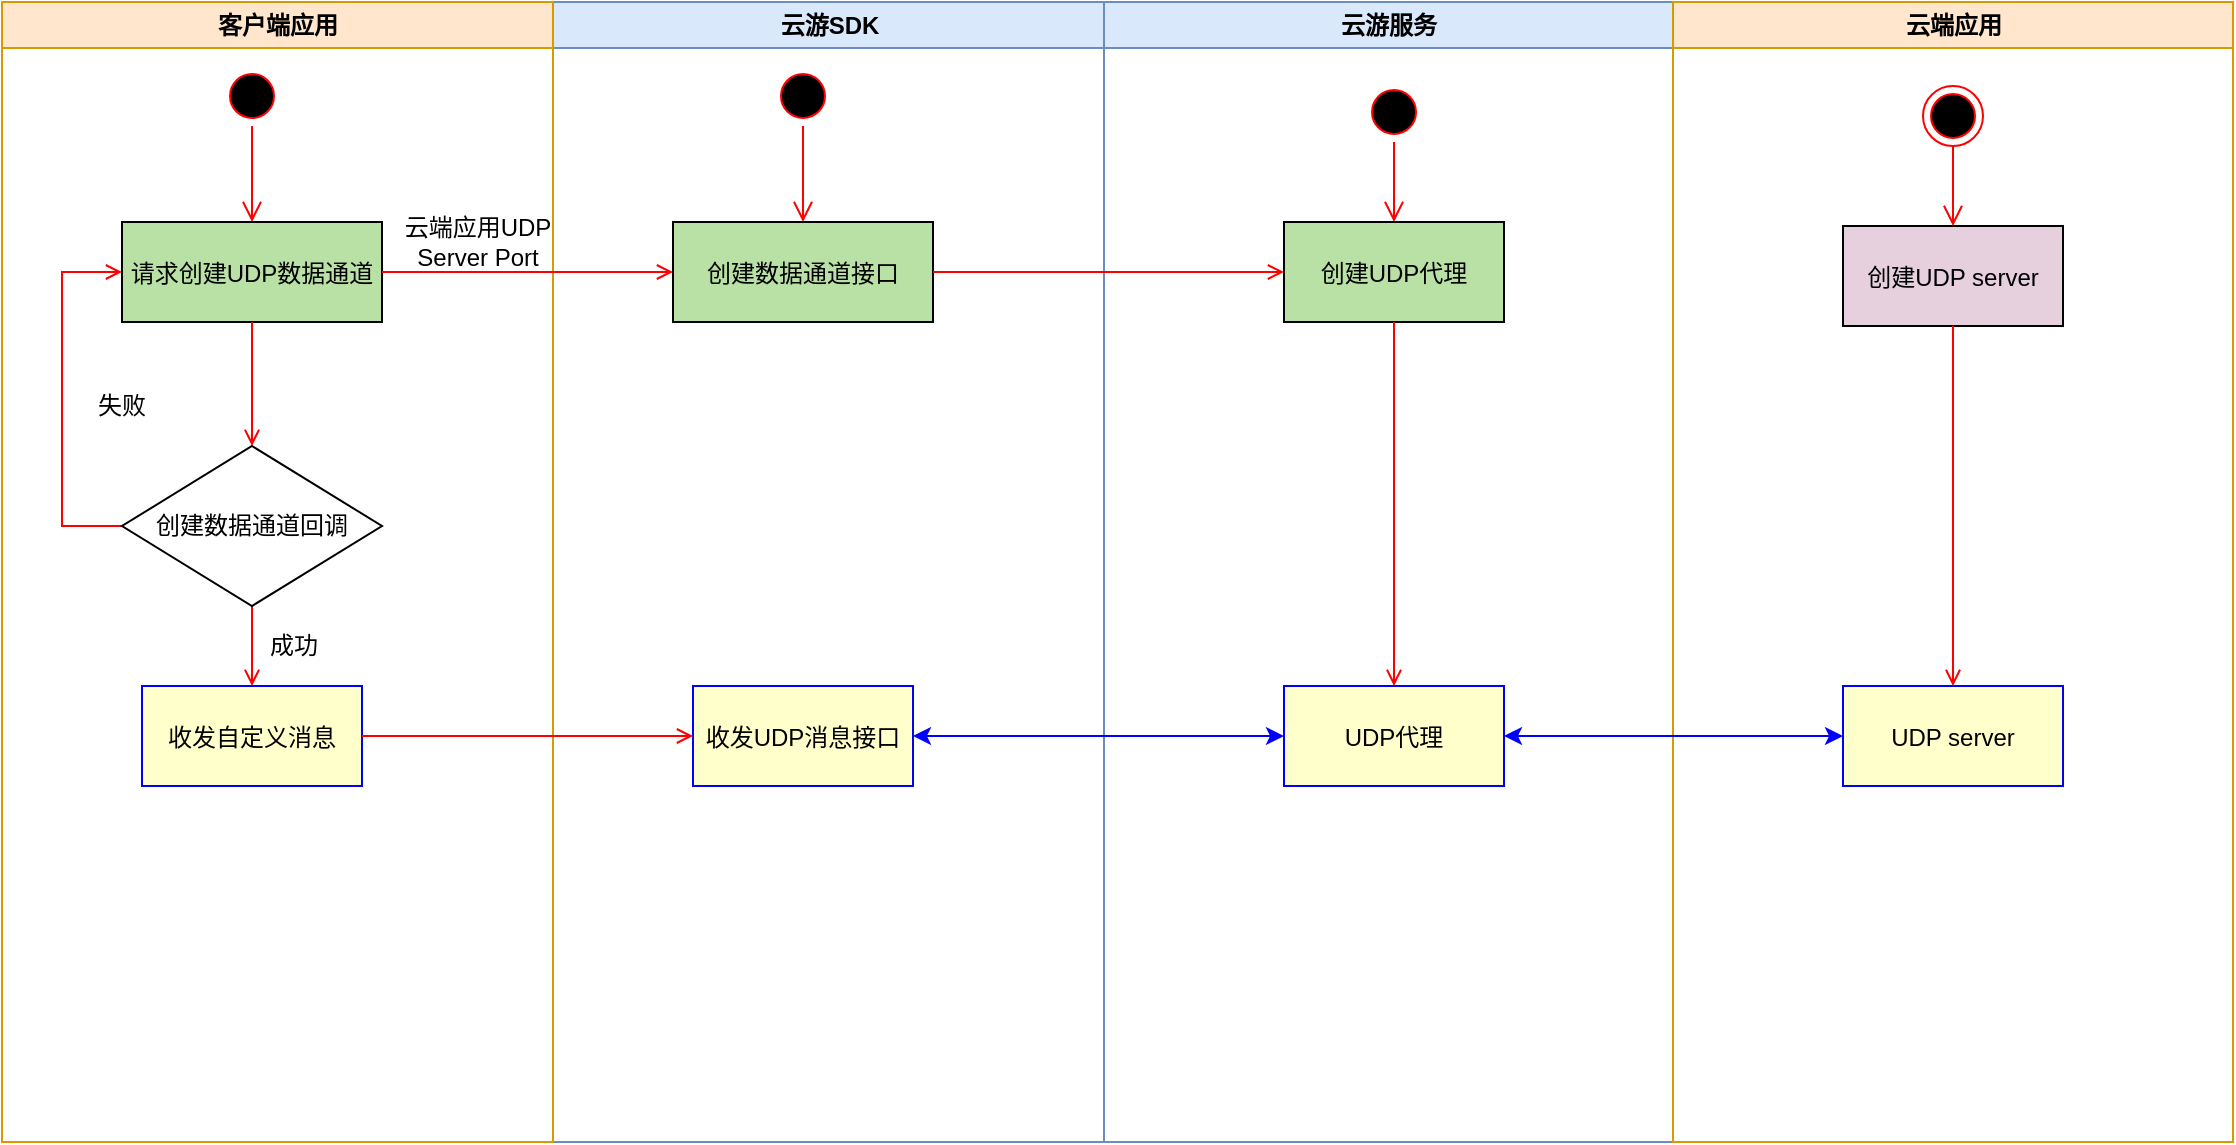 <mxfile version="14.7.6" type="github">
  <diagram name="Page-1" id="e7e014a7-5840-1c2e-5031-d8a46d1fe8dd">
    <mxGraphModel dx="2591" dy="794" grid="1" gridSize="10" guides="1" tooltips="1" connect="1" arrows="1" fold="1" page="1" pageScale="1" pageWidth="1169" pageHeight="826" background="#ffffff" math="0" shadow="0">
      <root>
        <mxCell id="0" />
        <mxCell id="1" parent="0" />
        <mxCell id="2" value="云游SDK" style="swimlane;whiteSpace=wrap;fillColor=#dae8fc;strokeColor=#6c8ebf;" parent="1" vertex="1">
          <mxGeometry x="227.5" y="128" width="275.5" height="570" as="geometry" />
        </mxCell>
        <mxCell id="5" value="" style="ellipse;shape=startState;fillColor=#000000;strokeColor=#ff0000;" parent="2" vertex="1">
          <mxGeometry x="110" y="32" width="30" height="30" as="geometry" />
        </mxCell>
        <mxCell id="6" value="" style="edgeStyle=elbowEdgeStyle;elbow=horizontal;verticalAlign=bottom;endArrow=open;endSize=8;strokeColor=#FF0000;endFill=1;rounded=0" parent="2" source="5" target="7" edge="1">
          <mxGeometry x="100" y="40" as="geometry">
            <mxPoint x="115" y="110" as="targetPoint" />
          </mxGeometry>
        </mxCell>
        <mxCell id="7" value="创建数据通道接口" style="fillColor=#B9E0A5;" parent="2" vertex="1">
          <mxGeometry x="60" y="110" width="130" height="50" as="geometry" />
        </mxCell>
        <mxCell id="10" value="收发UDP消息接口" style="strokeColor=#0000FF;fillColor=#FFFFCC;" parent="2" vertex="1">
          <mxGeometry x="70" y="342" width="110" height="50" as="geometry" />
        </mxCell>
        <mxCell id="Rcg7ZFwTA16QknF7ljCe-57" value="云端应用UDP Server Port" style="text;html=1;strokeColor=none;fillColor=none;align=center;verticalAlign=middle;whiteSpace=wrap;rounded=0;" parent="2" vertex="1">
          <mxGeometry x="-87.5" y="110" width="99.5" height="20" as="geometry" />
        </mxCell>
        <mxCell id="3" value="云游服务" style="swimlane;whiteSpace=wrap;fillColor=#dae8fc;strokeColor=#6c8ebf;" parent="1" vertex="1">
          <mxGeometry x="503" y="128" width="284.5" height="570" as="geometry" />
        </mxCell>
        <mxCell id="13" value="" style="ellipse;shape=startState;fillColor=#000000;strokeColor=#ff0000;" parent="3" vertex="1">
          <mxGeometry x="130" y="40" width="30" height="30" as="geometry" />
        </mxCell>
        <mxCell id="14" value="" style="edgeStyle=elbowEdgeStyle;elbow=horizontal;verticalAlign=bottom;endArrow=open;endSize=8;strokeColor=#FF0000;endFill=1;rounded=0" parent="3" target="15" edge="1">
          <mxGeometry x="110" y="20" as="geometry">
            <mxPoint x="125" y="90" as="targetPoint" />
            <mxPoint x="145" y="70" as="sourcePoint" />
          </mxGeometry>
        </mxCell>
        <mxCell id="15" value="创建UDP代理" style="fillColor=#B9E0A5;" parent="3" vertex="1">
          <mxGeometry x="90" y="110" width="110" height="50" as="geometry" />
        </mxCell>
        <mxCell id="16" value="UDP代理" style="strokeColor=#0000FF;fillColor=#FFFFCC;" parent="3" vertex="1">
          <mxGeometry x="90" y="342" width="110" height="50" as="geometry" />
        </mxCell>
        <mxCell id="17" value="" style="endArrow=open;strokeColor=#FF0000;endFill=1;rounded=0" parent="3" source="15" target="16" edge="1">
          <mxGeometry relative="1" as="geometry" />
        </mxCell>
        <mxCell id="4" value="云端应用" style="swimlane;whiteSpace=wrap;fillColor=#ffe6cc;strokeColor=#d79b00;" parent="1" vertex="1">
          <mxGeometry x="787.5" y="128" width="280" height="570" as="geometry" />
        </mxCell>
        <mxCell id="33" value="UDP server" style="strokeColor=#0000FF;fillColor=#FFFFCC;" parent="4" vertex="1">
          <mxGeometry x="85" y="342" width="110" height="50" as="geometry" />
        </mxCell>
        <mxCell id="38" value="" style="ellipse;shape=endState;fillColor=#000000;strokeColor=#ff0000" parent="4" vertex="1">
          <mxGeometry x="125" y="42" width="30" height="30" as="geometry" />
        </mxCell>
        <mxCell id="Rcg7ZFwTA16QknF7ljCe-60" value="创建UDP server" style="fillColor=#E6D0DE;" parent="4" vertex="1">
          <mxGeometry x="85" y="112" width="110" height="50" as="geometry" />
        </mxCell>
        <mxCell id="Rcg7ZFwTA16QknF7ljCe-61" value="" style="edgeStyle=elbowEdgeStyle;elbow=horizontal;verticalAlign=bottom;endArrow=open;endSize=8;strokeColor=#FF0000;endFill=1;rounded=0;exitX=0.5;exitY=1;exitDx=0;exitDy=0;" parent="4" source="38" target="Rcg7ZFwTA16QknF7ljCe-60" edge="1">
          <mxGeometry x="-164.5" y="30" as="geometry">
            <mxPoint x="310.5" y="248" as="targetPoint" />
            <mxPoint x="310.5" y="208" as="sourcePoint" />
          </mxGeometry>
        </mxCell>
        <mxCell id="Rcg7ZFwTA16QknF7ljCe-63" value="" style="endArrow=open;strokeColor=#FF0000;endFill=1;rounded=0;exitX=0.5;exitY=1;exitDx=0;exitDy=0;" parent="4" source="Rcg7ZFwTA16QknF7ljCe-60" target="33" edge="1">
          <mxGeometry relative="1" as="geometry">
            <mxPoint x="310.5" y="298" as="sourcePoint" />
            <mxPoint x="310.5" y="480" as="targetPoint" />
          </mxGeometry>
        </mxCell>
        <mxCell id="Rcg7ZFwTA16QknF7ljCe-45" value="" style="endArrow=open;strokeColor=#FF0000;endFill=1;rounded=0;exitX=1;exitY=0.5;exitDx=0;exitDy=0;entryX=0;entryY=0.5;entryDx=0;entryDy=0;" parent="1" source="7" target="15" edge="1">
          <mxGeometry relative="1" as="geometry">
            <mxPoint x="417.5" y="500.935" as="sourcePoint" />
            <mxPoint x="537.5" y="492.065" as="targetPoint" />
          </mxGeometry>
        </mxCell>
        <mxCell id="Rcg7ZFwTA16QknF7ljCe-47" value="" style="endArrow=classic;startArrow=classic;html=1;entryX=0;entryY=0.5;entryDx=0;entryDy=0;exitX=1;exitY=0.5;exitDx=0;exitDy=0;fontColor=#0000FF;labelBackgroundColor=#0000FF;strokeColor=#0000FF;" parent="1" source="10" target="16" edge="1">
          <mxGeometry width="50" height="50" relative="1" as="geometry">
            <mxPoint x="413" y="520" as="sourcePoint" />
            <mxPoint x="463" y="470" as="targetPoint" />
          </mxGeometry>
        </mxCell>
        <mxCell id="Rcg7ZFwTA16QknF7ljCe-46" value="" style="endArrow=classic;startArrow=classic;html=1;entryX=0;entryY=0.5;entryDx=0;entryDy=0;exitX=1;exitY=0.5;exitDx=0;exitDy=0;strokeColor=#0000FF;" parent="1" source="16" target="33" edge="1">
          <mxGeometry width="50" height="50" relative="1" as="geometry">
            <mxPoint x="707.5" y="500" as="sourcePoint" />
            <mxPoint x="757.5" y="450" as="targetPoint" />
          </mxGeometry>
        </mxCell>
        <mxCell id="0ueoQAELuyo6qX47cfpI-38" value="客户端应用" style="swimlane;whiteSpace=wrap;fillColor=#ffe6cc;strokeColor=#d79b00;" vertex="1" parent="1">
          <mxGeometry x="-48" y="128" width="275.5" height="570" as="geometry" />
        </mxCell>
        <mxCell id="0ueoQAELuyo6qX47cfpI-39" value="" style="ellipse;shape=startState;fillColor=#000000;strokeColor=#ff0000;" vertex="1" parent="0ueoQAELuyo6qX47cfpI-38">
          <mxGeometry x="110" y="32" width="30" height="30" as="geometry" />
        </mxCell>
        <mxCell id="0ueoQAELuyo6qX47cfpI-40" value="" style="edgeStyle=elbowEdgeStyle;elbow=horizontal;verticalAlign=bottom;endArrow=open;endSize=8;strokeColor=#FF0000;endFill=1;rounded=0" edge="1" parent="0ueoQAELuyo6qX47cfpI-38" source="0ueoQAELuyo6qX47cfpI-39" target="0ueoQAELuyo6qX47cfpI-41">
          <mxGeometry x="100" y="40" as="geometry">
            <mxPoint x="115" y="110" as="targetPoint" />
          </mxGeometry>
        </mxCell>
        <mxCell id="0ueoQAELuyo6qX47cfpI-41" value="请求创建UDP数据通道" style="fillColor=#B9E0A5;" vertex="1" parent="0ueoQAELuyo6qX47cfpI-38">
          <mxGeometry x="60" y="110" width="130" height="50" as="geometry" />
        </mxCell>
        <mxCell id="0ueoQAELuyo6qX47cfpI-42" value="" style="endArrow=open;strokeColor=#FF0000;endFill=1;rounded=0;entryX=0.5;entryY=0;entryDx=0;entryDy=0;" edge="1" parent="0ueoQAELuyo6qX47cfpI-38" source="0ueoQAELuyo6qX47cfpI-41" target="0ueoQAELuyo6qX47cfpI-46">
          <mxGeometry relative="1" as="geometry">
            <mxPoint x="125" y="232" as="targetPoint" />
          </mxGeometry>
        </mxCell>
        <mxCell id="0ueoQAELuyo6qX47cfpI-43" value="收发自定义消息" style="strokeColor=#0000FF;fillColor=#FFFFCC;" vertex="1" parent="0ueoQAELuyo6qX47cfpI-38">
          <mxGeometry x="70" y="342" width="110" height="50" as="geometry" />
        </mxCell>
        <mxCell id="0ueoQAELuyo6qX47cfpI-44" value="" style="endArrow=open;strokeColor=#FF0000;endFill=1;rounded=0;exitX=0.5;exitY=1;exitDx=0;exitDy=0;" edge="1" parent="0ueoQAELuyo6qX47cfpI-38" source="0ueoQAELuyo6qX47cfpI-46" target="0ueoQAELuyo6qX47cfpI-43">
          <mxGeometry relative="1" as="geometry">
            <mxPoint x="125" y="282" as="sourcePoint" />
          </mxGeometry>
        </mxCell>
        <mxCell id="0ueoQAELuyo6qX47cfpI-45" value="" style="edgeStyle=elbowEdgeStyle;elbow=horizontal;strokeColor=#FF0000;endArrow=open;endFill=1;rounded=0;exitX=0;exitY=0.5;exitDx=0;exitDy=0;" edge="1" parent="0ueoQAELuyo6qX47cfpI-38" source="0ueoQAELuyo6qX47cfpI-46" target="0ueoQAELuyo6qX47cfpI-41">
          <mxGeometry width="100" height="100" relative="1" as="geometry">
            <mxPoint x="55.5" y="262" as="sourcePoint" />
            <mxPoint x="260" y="190" as="targetPoint" />
            <Array as="points">
              <mxPoint x="30" y="250" />
            </Array>
          </mxGeometry>
        </mxCell>
        <mxCell id="0ueoQAELuyo6qX47cfpI-46" value="创建数据通道回调" style="rhombus;whiteSpace=wrap;html=1;" vertex="1" parent="0ueoQAELuyo6qX47cfpI-38">
          <mxGeometry x="60" y="222" width="130" height="80" as="geometry" />
        </mxCell>
        <mxCell id="0ueoQAELuyo6qX47cfpI-47" value="成功" style="text;html=1;strokeColor=none;fillColor=none;align=center;verticalAlign=middle;whiteSpace=wrap;rounded=0;" vertex="1" parent="0ueoQAELuyo6qX47cfpI-38">
          <mxGeometry x="125.5" y="312" width="40" height="20" as="geometry" />
        </mxCell>
        <mxCell id="0ueoQAELuyo6qX47cfpI-48" value="失败" style="text;html=1;strokeColor=none;fillColor=none;align=center;verticalAlign=middle;whiteSpace=wrap;rounded=0;" vertex="1" parent="0ueoQAELuyo6qX47cfpI-38">
          <mxGeometry x="30" y="192" width="60" height="20" as="geometry" />
        </mxCell>
        <mxCell id="0ueoQAELuyo6qX47cfpI-50" value="" style="endArrow=open;strokeColor=#FF0000;endFill=1;rounded=0;" edge="1" parent="1" source="0ueoQAELuyo6qX47cfpI-43" target="10">
          <mxGeometry relative="1" as="geometry">
            <mxPoint x="130" y="500" as="sourcePoint" />
            <mxPoint x="277.5" y="500.5" as="targetPoint" />
          </mxGeometry>
        </mxCell>
        <mxCell id="0ueoQAELuyo6qX47cfpI-49" value="" style="endArrow=open;strokeColor=#FF0000;endFill=1;rounded=0;entryX=0;entryY=0.5;entryDx=0;entryDy=0;" edge="1" parent="1" source="0ueoQAELuyo6qX47cfpI-41" target="7">
          <mxGeometry relative="1" as="geometry">
            <mxPoint x="140" y="262.5" as="sourcePoint" />
            <mxPoint x="280" y="263" as="targetPoint" />
          </mxGeometry>
        </mxCell>
      </root>
    </mxGraphModel>
  </diagram>
</mxfile>
